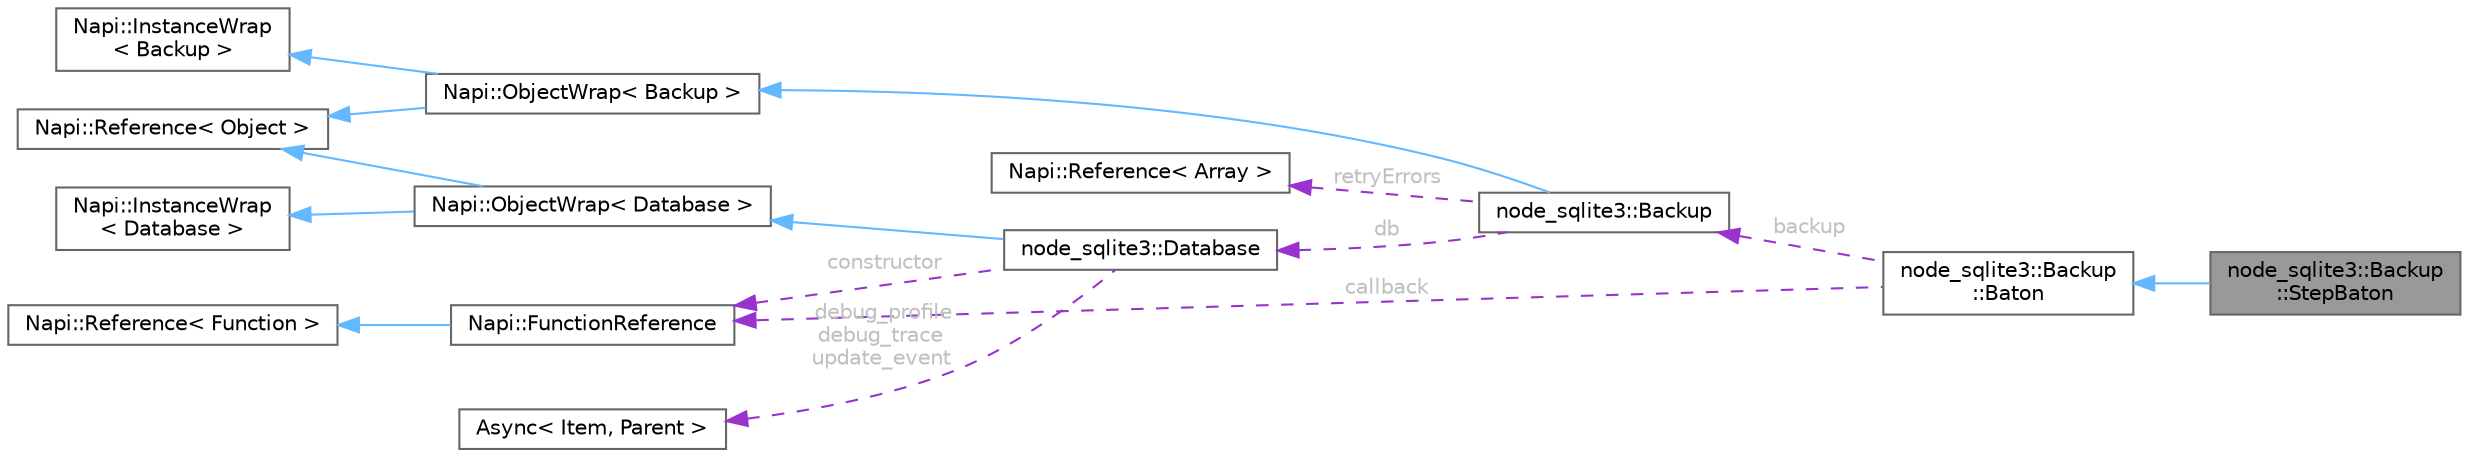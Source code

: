 digraph "node_sqlite3::Backup::StepBaton"
{
 // LATEX_PDF_SIZE
  bgcolor="transparent";
  edge [fontname=Helvetica,fontsize=10,labelfontname=Helvetica,labelfontsize=10];
  node [fontname=Helvetica,fontsize=10,shape=box,height=0.2,width=0.4];
  rankdir="LR";
  Node1 [id="Node000001",label="node_sqlite3::Backup\l::StepBaton",height=0.2,width=0.4,color="gray40", fillcolor="grey60", style="filled", fontcolor="black",tooltip=" "];
  Node2 -> Node1 [id="edge1_Node000001_Node000002",dir="back",color="steelblue1",style="solid",tooltip=" "];
  Node2 [id="Node000002",label="node_sqlite3::Backup\l::Baton",height=0.2,width=0.4,color="gray40", fillcolor="white", style="filled",URL="$structnode__sqlite3_1_1_backup_1_1_baton.html",tooltip=" "];
  Node3 -> Node2 [id="edge2_Node000002_Node000003",dir="back",color="darkorchid3",style="dashed",tooltip=" ",label=" backup",fontcolor="grey" ];
  Node3 [id="Node000003",label="node_sqlite3::Backup",height=0.2,width=0.4,color="gray40", fillcolor="white", style="filled",URL="$classnode__sqlite3_1_1_backup.html",tooltip=" "];
  Node4 -> Node3 [id="edge3_Node000003_Node000004",dir="back",color="steelblue1",style="solid",tooltip=" "];
  Node4 [id="Node000004",label="Napi::ObjectWrap\< Backup \>",height=0.2,width=0.4,color="gray40", fillcolor="white", style="filled",URL="$class_napi_1_1_object_wrap.html",tooltip=" "];
  Node5 -> Node4 [id="edge4_Node000004_Node000005",dir="back",color="steelblue1",style="solid",tooltip=" "];
  Node5 [id="Node000005",label="Napi::InstanceWrap\l\< Backup \>",height=0.2,width=0.4,color="gray40", fillcolor="white", style="filled",URL="$class_napi_1_1_instance_wrap.html",tooltip=" "];
  Node6 -> Node4 [id="edge5_Node000004_Node000006",dir="back",color="steelblue1",style="solid",tooltip=" "];
  Node6 [id="Node000006",label="Napi::Reference\< Object \>",height=0.2,width=0.4,color="gray40", fillcolor="white", style="filled",URL="$class_napi_1_1_reference.html",tooltip=" "];
  Node7 -> Node3 [id="edge6_Node000003_Node000007",dir="back",color="darkorchid3",style="dashed",tooltip=" ",label=" db",fontcolor="grey" ];
  Node7 [id="Node000007",label="node_sqlite3::Database",height=0.2,width=0.4,color="gray40", fillcolor="white", style="filled",URL="$classnode__sqlite3_1_1_database.html",tooltip=" "];
  Node8 -> Node7 [id="edge7_Node000007_Node000008",dir="back",color="steelblue1",style="solid",tooltip=" "];
  Node8 [id="Node000008",label="Napi::ObjectWrap\< Database \>",height=0.2,width=0.4,color="gray40", fillcolor="white", style="filled",URL="$class_napi_1_1_object_wrap.html",tooltip=" "];
  Node9 -> Node8 [id="edge8_Node000008_Node000009",dir="back",color="steelblue1",style="solid",tooltip=" "];
  Node9 [id="Node000009",label="Napi::InstanceWrap\l\< Database \>",height=0.2,width=0.4,color="gray40", fillcolor="white", style="filled",URL="$class_napi_1_1_instance_wrap.html",tooltip=" "];
  Node6 -> Node8 [id="edge9_Node000008_Node000006",dir="back",color="steelblue1",style="solid",tooltip=" "];
  Node10 -> Node7 [id="edge10_Node000007_Node000010",dir="back",color="darkorchid3",style="dashed",tooltip=" ",label=" constructor",fontcolor="grey" ];
  Node10 [id="Node000010",label="Napi::FunctionReference",height=0.2,width=0.4,color="gray40", fillcolor="white", style="filled",URL="$class_napi_1_1_function_reference.html",tooltip=" "];
  Node11 -> Node10 [id="edge11_Node000010_Node000011",dir="back",color="steelblue1",style="solid",tooltip=" "];
  Node11 [id="Node000011",label="Napi::Reference\< Function \>",height=0.2,width=0.4,color="gray40", fillcolor="white", style="filled",URL="$class_napi_1_1_reference.html",tooltip=" "];
  Node12 -> Node7 [id="edge12_Node000007_Node000012",dir="back",color="darkorchid3",style="dashed",tooltip=" ",label=" debug_profile\ndebug_trace\nupdate_event",fontcolor="grey" ];
  Node12 [id="Node000012",label="Async\< Item, Parent \>",height=0.2,width=0.4,color="gray40", fillcolor="white", style="filled",URL="$class_async.html",tooltip=" "];
  Node13 -> Node3 [id="edge13_Node000003_Node000013",dir="back",color="darkorchid3",style="dashed",tooltip=" ",label=" retryErrors",fontcolor="grey" ];
  Node13 [id="Node000013",label="Napi::Reference\< Array \>",height=0.2,width=0.4,color="gray40", fillcolor="white", style="filled",URL="$class_napi_1_1_reference.html",tooltip=" "];
  Node10 -> Node2 [id="edge14_Node000002_Node000010",dir="back",color="darkorchid3",style="dashed",tooltip=" ",label=" callback",fontcolor="grey" ];
}
